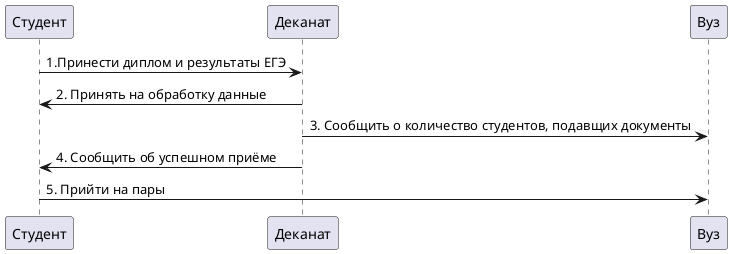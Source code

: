 @startuml posled
participant Студент
participant Деканат
participant Вуз
Студент -> Деканат: 1.Принести диплом и результаты ЕГЭ
Деканат -> Студент: 2. Принять на обработку данные
Деканат -> Вуз: 3. Сообщить о количество студентов, подавщих документы
Деканат -> Студент: 4. Сообщить об успешном приёме
Студент -> Вуз: 5. Прийти на пары
@enduml